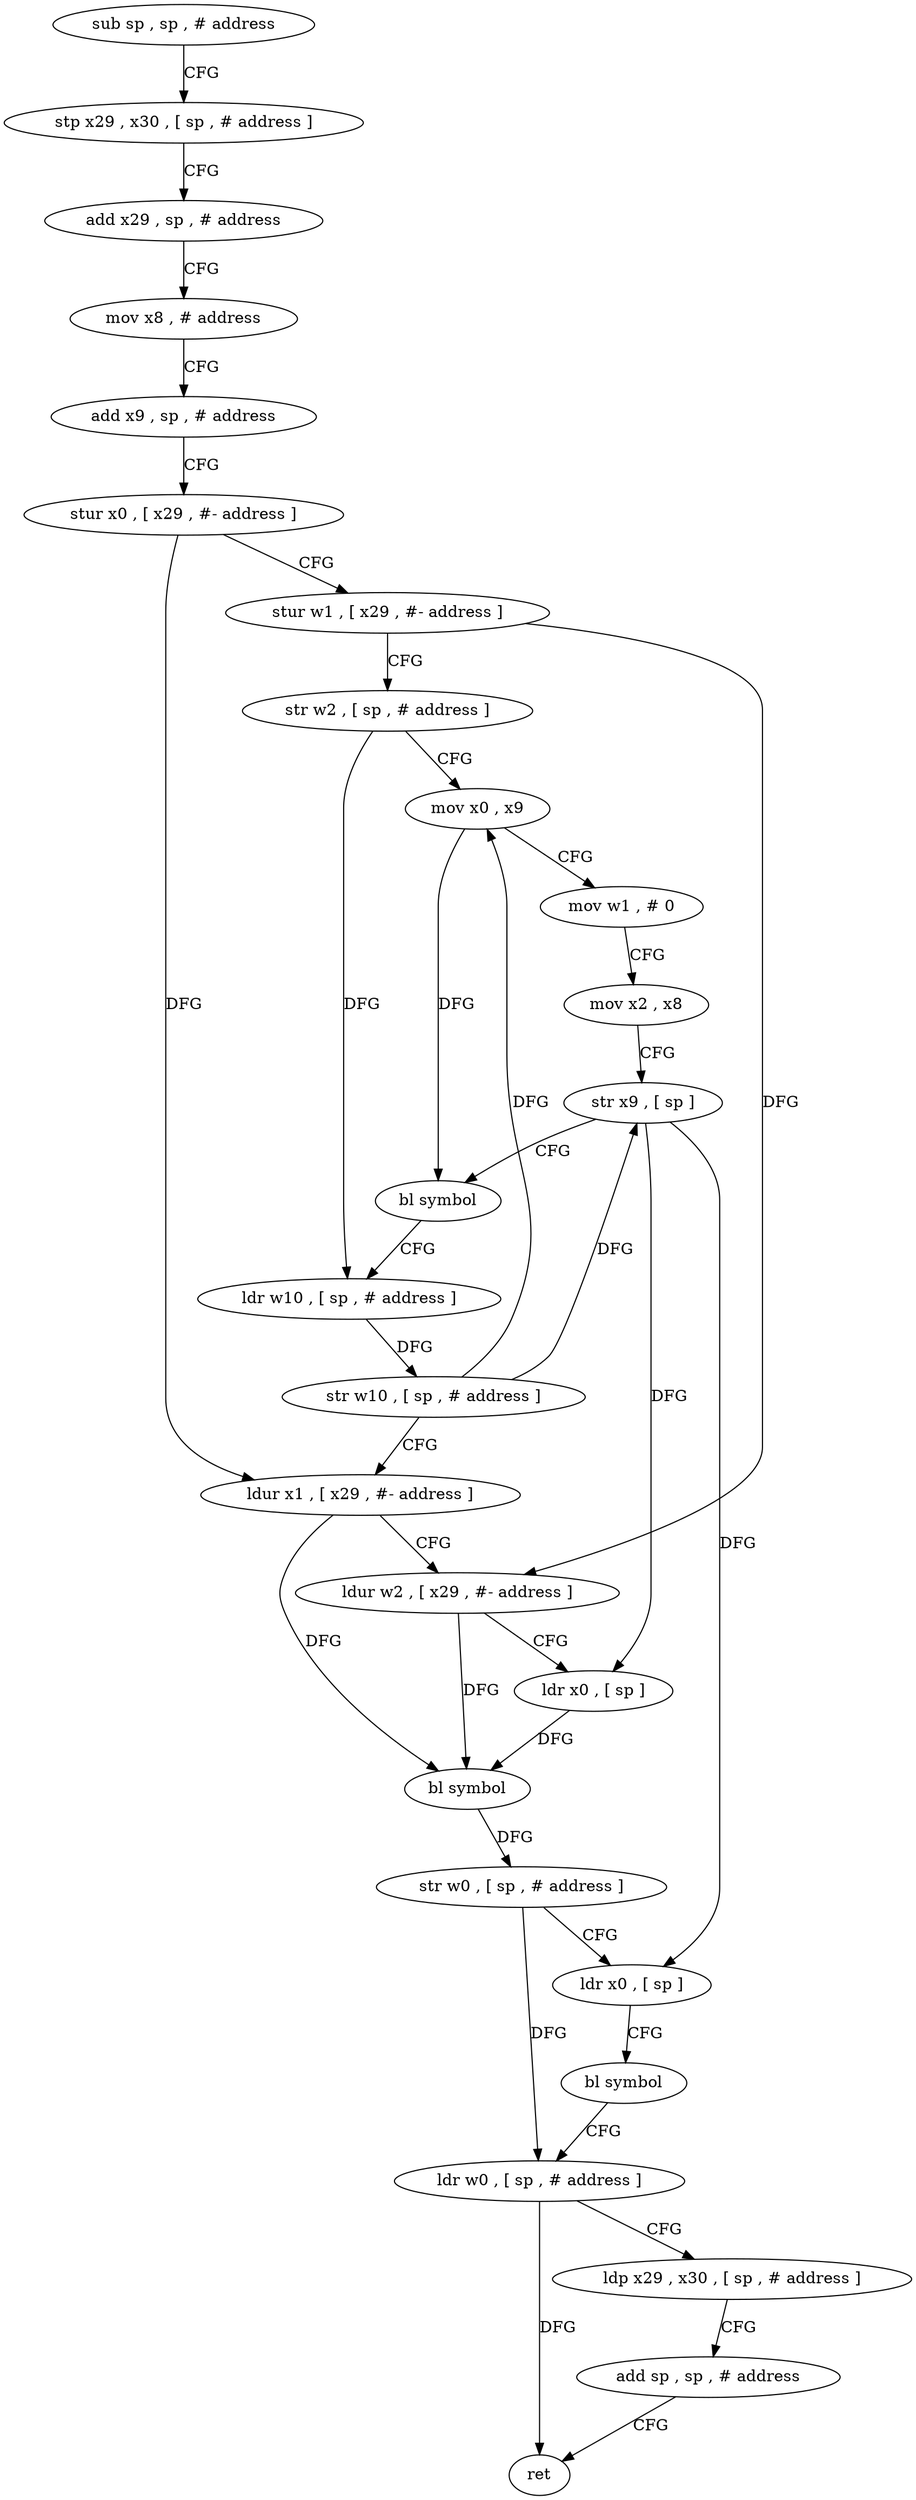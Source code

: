 digraph "func" {
"4273464" [label = "sub sp , sp , # address" ]
"4273468" [label = "stp x29 , x30 , [ sp , # address ]" ]
"4273472" [label = "add x29 , sp , # address" ]
"4273476" [label = "mov x8 , # address" ]
"4273480" [label = "add x9 , sp , # address" ]
"4273484" [label = "stur x0 , [ x29 , #- address ]" ]
"4273488" [label = "stur w1 , [ x29 , #- address ]" ]
"4273492" [label = "str w2 , [ sp , # address ]" ]
"4273496" [label = "mov x0 , x9" ]
"4273500" [label = "mov w1 , # 0" ]
"4273504" [label = "mov x2 , x8" ]
"4273508" [label = "str x9 , [ sp ]" ]
"4273512" [label = "bl symbol" ]
"4273516" [label = "ldr w10 , [ sp , # address ]" ]
"4273520" [label = "str w10 , [ sp , # address ]" ]
"4273524" [label = "ldur x1 , [ x29 , #- address ]" ]
"4273528" [label = "ldur w2 , [ x29 , #- address ]" ]
"4273532" [label = "ldr x0 , [ sp ]" ]
"4273536" [label = "bl symbol" ]
"4273540" [label = "str w0 , [ sp , # address ]" ]
"4273544" [label = "ldr x0 , [ sp ]" ]
"4273548" [label = "bl symbol" ]
"4273552" [label = "ldr w0 , [ sp , # address ]" ]
"4273556" [label = "ldp x29 , x30 , [ sp , # address ]" ]
"4273560" [label = "add sp , sp , # address" ]
"4273564" [label = "ret" ]
"4273464" -> "4273468" [ label = "CFG" ]
"4273468" -> "4273472" [ label = "CFG" ]
"4273472" -> "4273476" [ label = "CFG" ]
"4273476" -> "4273480" [ label = "CFG" ]
"4273480" -> "4273484" [ label = "CFG" ]
"4273484" -> "4273488" [ label = "CFG" ]
"4273484" -> "4273524" [ label = "DFG" ]
"4273488" -> "4273492" [ label = "CFG" ]
"4273488" -> "4273528" [ label = "DFG" ]
"4273492" -> "4273496" [ label = "CFG" ]
"4273492" -> "4273516" [ label = "DFG" ]
"4273496" -> "4273500" [ label = "CFG" ]
"4273496" -> "4273512" [ label = "DFG" ]
"4273500" -> "4273504" [ label = "CFG" ]
"4273504" -> "4273508" [ label = "CFG" ]
"4273508" -> "4273512" [ label = "CFG" ]
"4273508" -> "4273532" [ label = "DFG" ]
"4273508" -> "4273544" [ label = "DFG" ]
"4273512" -> "4273516" [ label = "CFG" ]
"4273516" -> "4273520" [ label = "DFG" ]
"4273520" -> "4273524" [ label = "CFG" ]
"4273520" -> "4273496" [ label = "DFG" ]
"4273520" -> "4273508" [ label = "DFG" ]
"4273524" -> "4273528" [ label = "CFG" ]
"4273524" -> "4273536" [ label = "DFG" ]
"4273528" -> "4273532" [ label = "CFG" ]
"4273528" -> "4273536" [ label = "DFG" ]
"4273532" -> "4273536" [ label = "DFG" ]
"4273536" -> "4273540" [ label = "DFG" ]
"4273540" -> "4273544" [ label = "CFG" ]
"4273540" -> "4273552" [ label = "DFG" ]
"4273544" -> "4273548" [ label = "CFG" ]
"4273548" -> "4273552" [ label = "CFG" ]
"4273552" -> "4273556" [ label = "CFG" ]
"4273552" -> "4273564" [ label = "DFG" ]
"4273556" -> "4273560" [ label = "CFG" ]
"4273560" -> "4273564" [ label = "CFG" ]
}
